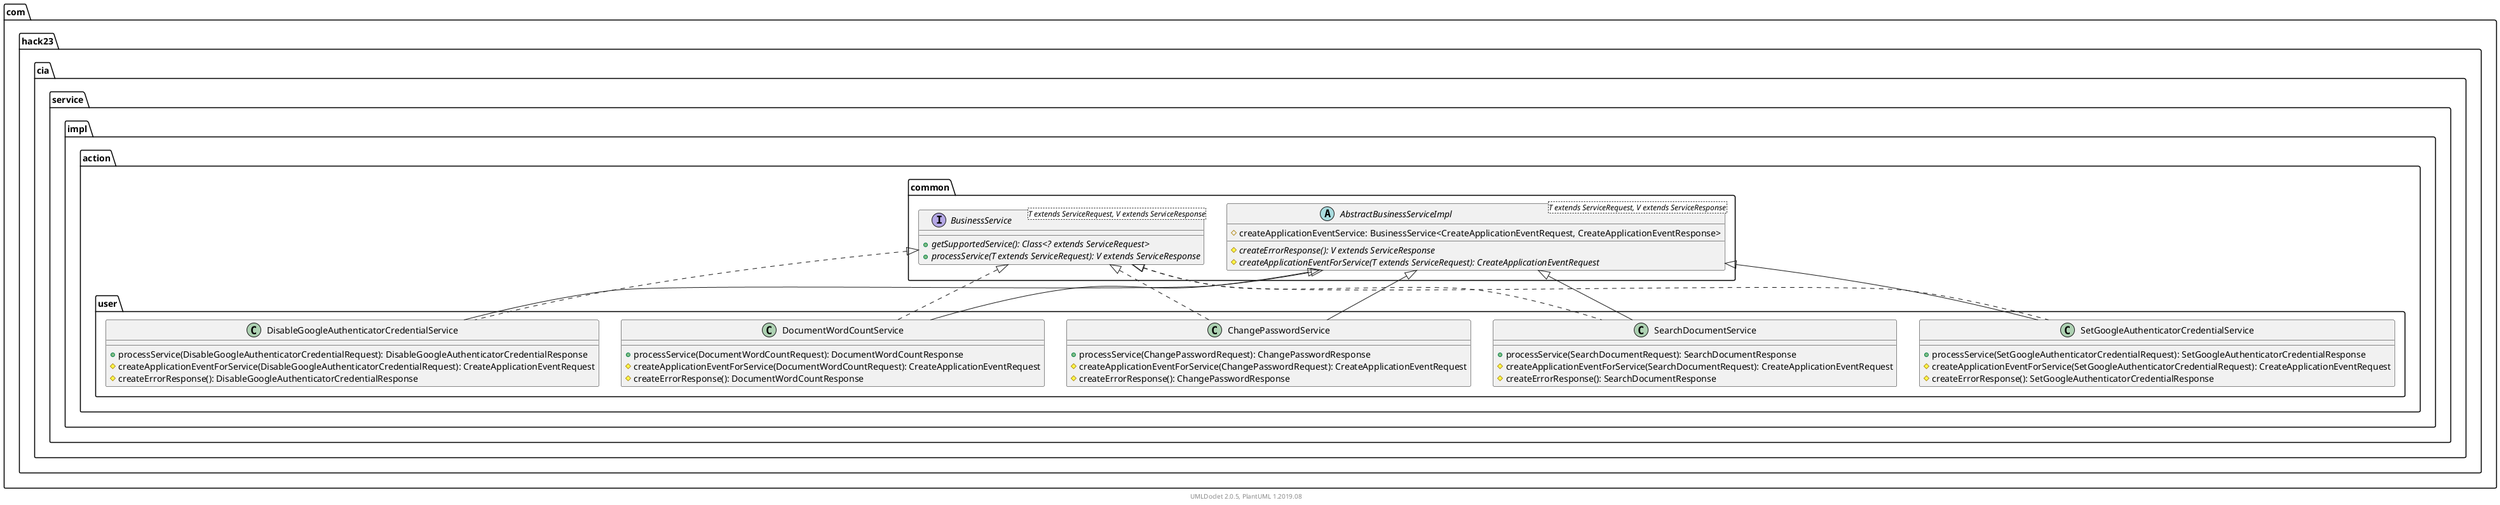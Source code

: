 @startuml
    namespace com.hack23.cia.service.impl.action.user {

        class DisableGoogleAuthenticatorCredentialService [[DisableGoogleAuthenticatorCredentialService.html]] {
            +processService(DisableGoogleAuthenticatorCredentialRequest): DisableGoogleAuthenticatorCredentialResponse
            #createApplicationEventForService(DisableGoogleAuthenticatorCredentialRequest): CreateApplicationEventRequest
            #createErrorResponse(): DisableGoogleAuthenticatorCredentialResponse
        }

        class SetGoogleAuthenticatorCredentialService [[SetGoogleAuthenticatorCredentialService.html]] {
            +processService(SetGoogleAuthenticatorCredentialRequest): SetGoogleAuthenticatorCredentialResponse
            #createApplicationEventForService(SetGoogleAuthenticatorCredentialRequest): CreateApplicationEventRequest
            #createErrorResponse(): SetGoogleAuthenticatorCredentialResponse
        }

        class SearchDocumentService [[SearchDocumentService.html]] {
            +processService(SearchDocumentRequest): SearchDocumentResponse
            #createApplicationEventForService(SearchDocumentRequest): CreateApplicationEventRequest
            #createErrorResponse(): SearchDocumentResponse
        }

        class ChangePasswordService [[ChangePasswordService.html]] {
            +processService(ChangePasswordRequest): ChangePasswordResponse
            #createApplicationEventForService(ChangePasswordRequest): CreateApplicationEventRequest
            #createErrorResponse(): ChangePasswordResponse
        }

        class DocumentWordCountService [[DocumentWordCountService.html]] {
            +processService(DocumentWordCountRequest): DocumentWordCountResponse
            #createApplicationEventForService(DocumentWordCountRequest): CreateApplicationEventRequest
            #createErrorResponse(): DocumentWordCountResponse
        }

        com.hack23.cia.service.impl.action.common.AbstractBusinessServiceImpl <|-- DisableGoogleAuthenticatorCredentialService
        com.hack23.cia.service.impl.action.common.BusinessService <|.. DisableGoogleAuthenticatorCredentialService
        com.hack23.cia.service.impl.action.common.AbstractBusinessServiceImpl <|-- SetGoogleAuthenticatorCredentialService
        com.hack23.cia.service.impl.action.common.BusinessService <|.. SetGoogleAuthenticatorCredentialService
        com.hack23.cia.service.impl.action.common.AbstractBusinessServiceImpl <|-- SearchDocumentService
        com.hack23.cia.service.impl.action.common.BusinessService <|.. SearchDocumentService
        com.hack23.cia.service.impl.action.common.AbstractBusinessServiceImpl <|-- ChangePasswordService
        com.hack23.cia.service.impl.action.common.BusinessService <|.. ChangePasswordService
        com.hack23.cia.service.impl.action.common.AbstractBusinessServiceImpl <|-- DocumentWordCountService
        com.hack23.cia.service.impl.action.common.BusinessService <|.. DocumentWordCountService
    }

    namespace com.hack23.cia.service.impl.action.common {
        abstract class AbstractBusinessServiceImpl<T extends ServiceRequest, V extends ServiceResponse> [[../common/AbstractBusinessServiceImpl.html]] {
            #createApplicationEventService: BusinessService<CreateApplicationEventRequest, CreateApplicationEventResponse>
            {abstract} #createErrorResponse(): V extends ServiceResponse
            {abstract} #createApplicationEventForService(T extends ServiceRequest): CreateApplicationEventRequest
        }
        interface BusinessService<T extends ServiceRequest, V extends ServiceResponse> [[../common/BusinessService.html]] {
            {abstract} +getSupportedService(): Class<? extends ServiceRequest>
            {abstract} +processService(T extends ServiceRequest): V extends ServiceResponse
        }
    }

    center footer UMLDoclet 2.0.5, PlantUML 1.2019.08
@enduml
